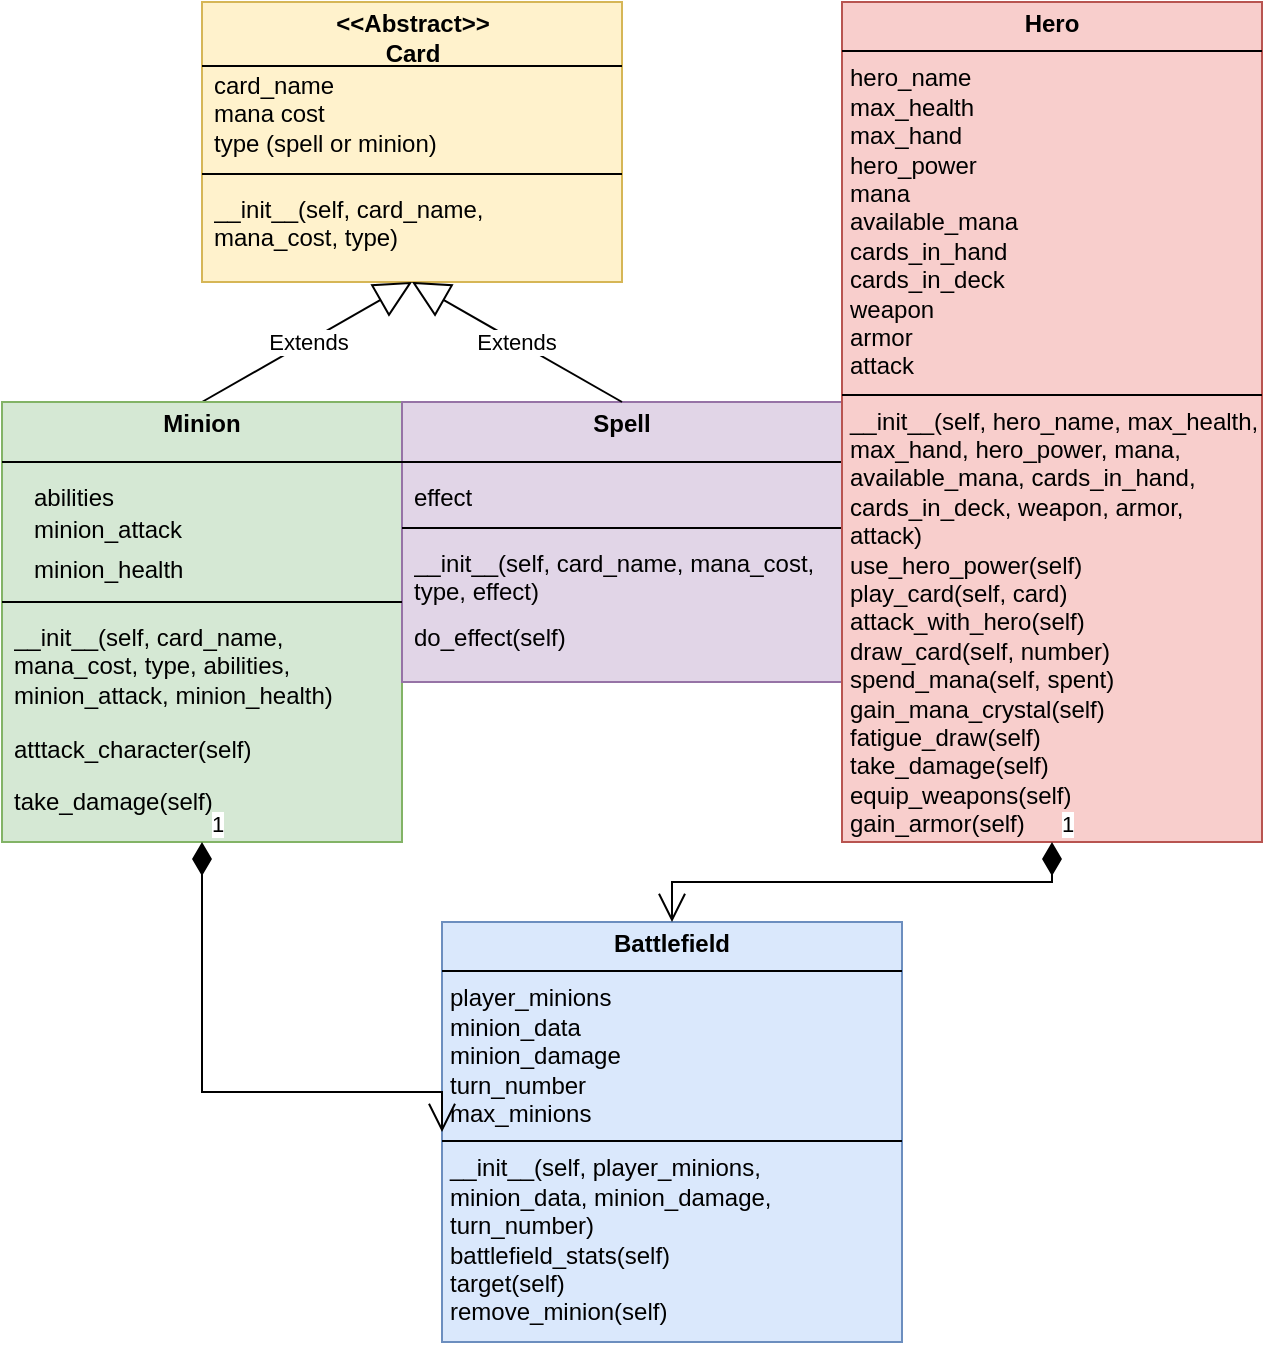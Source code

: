 <mxfile version="24.8.8">
  <diagram name="Page-1" id="e7e014a7-5840-1c2e-5031-d8a46d1fe8dd">
    <mxGraphModel dx="2316" dy="590" grid="1" gridSize="10" guides="1" tooltips="1" connect="1" arrows="1" fold="1" page="1" pageScale="1" pageWidth="1169" pageHeight="826" background="none" math="0" shadow="0">
      <root>
        <mxCell id="0" />
        <mxCell id="1" parent="0" />
        <mxCell id="hV2pkFC1rvaTdkJzAZX2-41" value="" style="rounded=0;whiteSpace=wrap;html=1;fillColor=#fff2cc;strokeColor=#d6b656;" vertex="1" parent="1">
          <mxGeometry x="60" y="40" width="210" height="140" as="geometry" />
        </mxCell>
        <mxCell id="hV2pkFC1rvaTdkJzAZX2-43" value="Extends" style="endArrow=block;endSize=16;endFill=0;html=1;rounded=0;exitX=0.5;exitY=0;exitDx=0;exitDy=0;entryX=0.5;entryY=1;entryDx=0;entryDy=0;" edge="1" parent="1" source="hV2pkFC1rvaTdkJzAZX2-47" target="hV2pkFC1rvaTdkJzAZX2-41">
          <mxGeometry width="160" relative="1" as="geometry">
            <mxPoint x="100" y="240" as="sourcePoint" />
            <mxPoint x="180" y="160" as="targetPoint" />
          </mxGeometry>
        </mxCell>
        <mxCell id="hV2pkFC1rvaTdkJzAZX2-44" value="&lt;div&gt;&amp;lt;&amp;lt;Abstract&amp;gt;&amp;gt;&lt;/div&gt;Card" style="text;align=center;fontStyle=1;verticalAlign=middle;spacingLeft=3;spacingRight=3;strokeColor=none;rotatable=0;points=[[0,0.5],[1,0.5]];portConstraint=eastwest;html=1;" vertex="1" parent="1">
          <mxGeometry x="125" y="40" width="80" height="36" as="geometry" />
        </mxCell>
        <mxCell id="hV2pkFC1rvaTdkJzAZX2-47" value="&lt;p style=&quot;margin:0px;margin-top:4px;text-align:center;&quot;&gt;&lt;b&gt;Minion&lt;/b&gt;&lt;/p&gt;" style="verticalAlign=top;align=left;overflow=fill;html=1;whiteSpace=wrap;fillColor=#d5e8d4;strokeColor=#82b366;" vertex="1" parent="1">
          <mxGeometry x="-40" y="240" width="200" height="220" as="geometry" />
        </mxCell>
        <mxCell id="hV2pkFC1rvaTdkJzAZX2-48" value="&lt;p style=&quot;margin:0px;margin-top:4px;text-align:center;&quot;&gt;&lt;b&gt;Spell&lt;/b&gt;&lt;/p&gt;" style="verticalAlign=top;align=left;overflow=fill;html=1;whiteSpace=wrap;fillColor=#e1d5e7;strokeColor=#9673a6;" vertex="1" parent="1">
          <mxGeometry x="160" y="240" width="220" height="140" as="geometry" />
        </mxCell>
        <mxCell id="hV2pkFC1rvaTdkJzAZX2-49" value="Extends" style="endArrow=block;endSize=16;endFill=0;html=1;rounded=0;exitX=0.5;exitY=0;exitDx=0;exitDy=0;entryX=0.5;entryY=1;entryDx=0;entryDy=0;" edge="1" parent="1" source="hV2pkFC1rvaTdkJzAZX2-48" target="hV2pkFC1rvaTdkJzAZX2-41">
          <mxGeometry width="160" relative="1" as="geometry">
            <mxPoint x="110" y="250" as="sourcePoint" />
            <mxPoint x="189.5" y="170" as="targetPoint" />
          </mxGeometry>
        </mxCell>
        <mxCell id="hV2pkFC1rvaTdkJzAZX2-50" value="" style="line;strokeWidth=1;fillColor=none;align=left;verticalAlign=middle;spacingTop=-1;spacingLeft=3;spacingRight=3;rotatable=0;labelPosition=right;points=[];portConstraint=eastwest;strokeColor=inherit;" vertex="1" parent="1">
          <mxGeometry x="60" y="68" width="210" height="8" as="geometry" />
        </mxCell>
        <mxCell id="hV2pkFC1rvaTdkJzAZX2-51" value="&lt;div&gt;&lt;span style=&quot;white-space: normal;&quot;&gt;card_name&lt;/span&gt;&lt;/div&gt;&lt;div&gt;&lt;span style=&quot;white-space: normal;&quot;&gt;mana cost&lt;/span&gt;&lt;/div&gt;&lt;div&gt;&lt;span style=&quot;white-space: normal;&quot;&gt;type (spell or minion)&lt;/span&gt;&lt;/div&gt;" style="text;strokeColor=none;fillColor=none;align=left;verticalAlign=top;spacingLeft=4;spacingRight=4;overflow=hidden;rotatable=0;points=[[0,0.5],[1,0.5]];portConstraint=eastwest;whiteSpace=wrap;html=1;" vertex="1" parent="1">
          <mxGeometry x="60" y="68" width="210" height="62" as="geometry" />
        </mxCell>
        <mxCell id="hV2pkFC1rvaTdkJzAZX2-52" value="" style="line;strokeWidth=1;fillColor=none;align=left;verticalAlign=middle;spacingTop=-1;spacingLeft=3;spacingRight=3;rotatable=0;labelPosition=right;points=[];portConstraint=eastwest;strokeColor=inherit;" vertex="1" parent="1">
          <mxGeometry x="60" y="122" width="210" height="8" as="geometry" />
        </mxCell>
        <mxCell id="hV2pkFC1rvaTdkJzAZX2-53" value="__init__(self, card_name, mana_cost, type)" style="text;strokeColor=none;fillColor=none;align=left;verticalAlign=top;spacingLeft=4;spacingRight=4;overflow=hidden;rotatable=0;points=[[0,0.5],[1,0.5]];portConstraint=eastwest;whiteSpace=wrap;html=1;" vertex="1" parent="1">
          <mxGeometry x="60" y="130" width="210" height="40" as="geometry" />
        </mxCell>
        <mxCell id="hV2pkFC1rvaTdkJzAZX2-54" value="" style="line;strokeWidth=1;fillColor=none;align=left;verticalAlign=middle;spacingTop=-1;spacingLeft=3;spacingRight=3;rotatable=0;labelPosition=right;points=[];portConstraint=eastwest;strokeColor=inherit;" vertex="1" parent="1">
          <mxGeometry x="-40" y="266" width="200" height="8" as="geometry" />
        </mxCell>
        <mxCell id="hV2pkFC1rvaTdkJzAZX2-55" value="abilities" style="text;strokeColor=none;fillColor=none;align=left;verticalAlign=top;spacingLeft=4;spacingRight=4;overflow=hidden;rotatable=0;points=[[0,0.5],[1,0.5]];portConstraint=eastwest;whiteSpace=wrap;html=1;" vertex="1" parent="1">
          <mxGeometry x="-30" y="274" width="100" height="26" as="geometry" />
        </mxCell>
        <mxCell id="hV2pkFC1rvaTdkJzAZX2-56" value="minion_attack" style="text;strokeColor=none;fillColor=none;align=left;verticalAlign=top;spacingLeft=4;spacingRight=4;overflow=hidden;rotatable=0;points=[[0,0.5],[1,0.5]];portConstraint=eastwest;whiteSpace=wrap;html=1;" vertex="1" parent="1">
          <mxGeometry x="-30" y="290" width="100" height="26" as="geometry" />
        </mxCell>
        <mxCell id="hV2pkFC1rvaTdkJzAZX2-57" value="minion_health" style="text;strokeColor=none;fillColor=none;align=left;verticalAlign=top;spacingLeft=4;spacingRight=4;overflow=hidden;rotatable=0;points=[[0,0.5],[1,0.5]];portConstraint=eastwest;whiteSpace=wrap;html=1;" vertex="1" parent="1">
          <mxGeometry x="-30" y="310" width="100" height="26" as="geometry" />
        </mxCell>
        <mxCell id="hV2pkFC1rvaTdkJzAZX2-59" value="" style="line;strokeWidth=1;fillColor=none;align=left;verticalAlign=middle;spacingTop=-1;spacingLeft=3;spacingRight=3;rotatable=0;labelPosition=right;points=[];portConstraint=eastwest;strokeColor=inherit;" vertex="1" parent="1">
          <mxGeometry x="-40" y="336" width="200" height="8" as="geometry" />
        </mxCell>
        <mxCell id="hV2pkFC1rvaTdkJzAZX2-60" value="__init__(self, card_name, mana_cost, type, abilities, minion_attack, minion_health)" style="text;strokeColor=none;fillColor=none;align=left;verticalAlign=top;spacingLeft=4;spacingRight=4;overflow=hidden;rotatable=0;points=[[0,0.5],[1,0.5]];portConstraint=eastwest;whiteSpace=wrap;html=1;" vertex="1" parent="1">
          <mxGeometry x="-40" y="344" width="200" height="56" as="geometry" />
        </mxCell>
        <mxCell id="hV2pkFC1rvaTdkJzAZX2-61" value="atttack_character(self)" style="text;strokeColor=none;fillColor=none;align=left;verticalAlign=top;spacingLeft=4;spacingRight=4;overflow=hidden;rotatable=0;points=[[0,0.5],[1,0.5]];portConstraint=eastwest;whiteSpace=wrap;html=1;" vertex="1" parent="1">
          <mxGeometry x="-40" y="400" width="140" height="26" as="geometry" />
        </mxCell>
        <mxCell id="hV2pkFC1rvaTdkJzAZX2-62" value="take_damage(self)" style="text;strokeColor=none;fillColor=none;align=left;verticalAlign=top;spacingLeft=4;spacingRight=4;overflow=hidden;rotatable=0;points=[[0,0.5],[1,0.5]];portConstraint=eastwest;whiteSpace=wrap;html=1;" vertex="1" parent="1">
          <mxGeometry x="-40" y="426" width="140" height="26" as="geometry" />
        </mxCell>
        <mxCell id="hV2pkFC1rvaTdkJzAZX2-63" value="" style="line;strokeWidth=1;fillColor=none;align=left;verticalAlign=middle;spacingTop=-1;spacingLeft=3;spacingRight=3;rotatable=0;labelPosition=right;points=[];portConstraint=eastwest;strokeColor=inherit;" vertex="1" parent="1">
          <mxGeometry x="160" y="266" width="220" height="8" as="geometry" />
        </mxCell>
        <mxCell id="hV2pkFC1rvaTdkJzAZX2-64" value="effect" style="text;strokeColor=none;fillColor=none;align=left;verticalAlign=top;spacingLeft=4;spacingRight=4;overflow=hidden;rotatable=0;points=[[0,0.5],[1,0.5]];portConstraint=eastwest;whiteSpace=wrap;html=1;" vertex="1" parent="1">
          <mxGeometry x="160" y="274" width="100" height="26" as="geometry" />
        </mxCell>
        <mxCell id="hV2pkFC1rvaTdkJzAZX2-65" value="" style="line;strokeWidth=1;fillColor=none;align=left;verticalAlign=middle;spacingTop=-1;spacingLeft=3;spacingRight=3;rotatable=0;labelPosition=right;points=[];portConstraint=eastwest;strokeColor=inherit;" vertex="1" parent="1">
          <mxGeometry x="160" y="299" width="220" height="8" as="geometry" />
        </mxCell>
        <mxCell id="hV2pkFC1rvaTdkJzAZX2-66" value="__init__(self, card_name, mana_cost, type, effect)" style="text;strokeColor=none;fillColor=none;align=left;verticalAlign=top;spacingLeft=4;spacingRight=4;overflow=hidden;rotatable=0;points=[[0,0.5],[1,0.5]];portConstraint=eastwest;whiteSpace=wrap;html=1;" vertex="1" parent="1">
          <mxGeometry x="160" y="307" width="220" height="43" as="geometry" />
        </mxCell>
        <mxCell id="hV2pkFC1rvaTdkJzAZX2-67" value="do_effect(self)" style="text;strokeColor=none;fillColor=none;align=left;verticalAlign=top;spacingLeft=4;spacingRight=4;overflow=hidden;rotatable=0;points=[[0,0.5],[1,0.5]];portConstraint=eastwest;whiteSpace=wrap;html=1;" vertex="1" parent="1">
          <mxGeometry x="160" y="344" width="100" height="26" as="geometry" />
        </mxCell>
        <mxCell id="hV2pkFC1rvaTdkJzAZX2-68" value="&lt;p style=&quot;margin:0px;margin-top:4px;text-align:center;&quot;&gt;&lt;b&gt;Battlefield&lt;/b&gt;&lt;/p&gt;&lt;hr size=&quot;1&quot; style=&quot;border-style:solid;&quot;&gt;&lt;p style=&quot;margin:0px;margin-left:4px;&quot;&gt;player_minions&lt;/p&gt;&lt;p style=&quot;margin:0px;margin-left:4px;&quot;&gt;minion_data&lt;/p&gt;&lt;p style=&quot;margin:0px;margin-left:4px;&quot;&gt;minion_damage&lt;/p&gt;&lt;p style=&quot;margin:0px;margin-left:4px;&quot;&gt;turn_number&lt;/p&gt;&lt;p style=&quot;margin:0px;margin-left:4px;&quot;&gt;max_minions&lt;/p&gt;&lt;hr size=&quot;1&quot; style=&quot;border-style:solid;&quot;&gt;&lt;p style=&quot;margin:0px;margin-left:4px;&quot;&gt;__init__(self, player_minions, minion_data, minion_damage, turn_number&lt;span style=&quot;background-color: initial;&quot;&gt;)&lt;/span&gt;&lt;/p&gt;&lt;p style=&quot;margin:0px;margin-left:4px;&quot;&gt;&lt;span style=&quot;background-color: initial;&quot;&gt;battlefield_stats(self)&lt;/span&gt;&lt;/p&gt;&lt;p style=&quot;margin:0px;margin-left:4px;&quot;&gt;&lt;span style=&quot;background-color: initial;&quot;&gt;target(self)&lt;/span&gt;&lt;/p&gt;&lt;p style=&quot;margin:0px;margin-left:4px;&quot;&gt;&lt;span style=&quot;background-color: initial;&quot;&gt;remove_minion(self)&lt;/span&gt;&lt;/p&gt;&lt;p style=&quot;margin:0px;margin-left:4px;&quot;&gt;&lt;span style=&quot;background-color: initial;&quot;&gt;&lt;br&gt;&lt;/span&gt;&lt;/p&gt;" style="verticalAlign=top;align=left;overflow=fill;html=1;whiteSpace=wrap;fillColor=#dae8fc;strokeColor=#6c8ebf;" vertex="1" parent="1">
          <mxGeometry x="180" y="500" width="230" height="210" as="geometry" />
        </mxCell>
        <mxCell id="hV2pkFC1rvaTdkJzAZX2-69" value="1" style="endArrow=open;html=1;endSize=12;startArrow=diamondThin;startSize=14;startFill=1;edgeStyle=orthogonalEdgeStyle;align=left;verticalAlign=bottom;rounded=0;exitX=0.5;exitY=1;exitDx=0;exitDy=0;entryX=0;entryY=0.5;entryDx=0;entryDy=0;" edge="1" parent="1" source="hV2pkFC1rvaTdkJzAZX2-47" target="hV2pkFC1rvaTdkJzAZX2-68">
          <mxGeometry x="-1" y="3" relative="1" as="geometry">
            <mxPoint x="60" y="470" as="sourcePoint" />
            <mxPoint x="180" y="535" as="targetPoint" />
            <Array as="points">
              <mxPoint x="60" y="585" />
            </Array>
          </mxGeometry>
        </mxCell>
        <mxCell id="hV2pkFC1rvaTdkJzAZX2-70" value="&lt;p style=&quot;margin:0px;margin-top:4px;text-align:center;&quot;&gt;&lt;b&gt;Hero&lt;/b&gt;&lt;/p&gt;&lt;hr size=&quot;1&quot; style=&quot;border-style:solid;&quot;&gt;&lt;p style=&quot;margin:0px;margin-left:4px;&quot;&gt;hero_name&lt;/p&gt;&lt;p style=&quot;margin:0px;margin-left:4px;&quot;&gt;max_health&lt;/p&gt;&lt;p style=&quot;margin:0px;margin-left:4px;&quot;&gt;max_hand&lt;/p&gt;&lt;p style=&quot;margin:0px;margin-left:4px;&quot;&gt;hero_power&lt;/p&gt;&lt;p style=&quot;margin:0px;margin-left:4px;&quot;&gt;mana&lt;/p&gt;&lt;p style=&quot;margin:0px;margin-left:4px;&quot;&gt;available_mana&lt;/p&gt;&lt;p style=&quot;margin:0px;margin-left:4px;&quot;&gt;cards_in_hand&lt;/p&gt;&lt;p style=&quot;margin:0px;margin-left:4px;&quot;&gt;cards_in_deck&lt;/p&gt;&lt;p style=&quot;margin:0px;margin-left:4px;&quot;&gt;weapon&lt;/p&gt;&lt;p style=&quot;margin:0px;margin-left:4px;&quot;&gt;armor&lt;/p&gt;&lt;p style=&quot;margin:0px;margin-left:4px;&quot;&gt;attack&lt;/p&gt;&lt;hr size=&quot;1&quot; style=&quot;border-style:solid;&quot;&gt;&lt;p style=&quot;margin:0px;margin-left:4px;&quot;&gt;__init__(self, hero_name, max_health, max_hand, hero_power, mana, available_mana, cards_in_hand, cards_in_deck, weapon, armor, attack)&lt;/p&gt;&lt;p style=&quot;margin:0px;margin-left:4px;&quot;&gt;use_hero_power(self)&lt;/p&gt;&lt;p style=&quot;margin:0px;margin-left:4px;&quot;&gt;play_card(self, card)&lt;/p&gt;&lt;p style=&quot;margin:0px;margin-left:4px;&quot;&gt;attack_with_hero(self)&lt;/p&gt;&lt;p style=&quot;margin:0px;margin-left:4px;&quot;&gt;draw_card(self, number)&lt;/p&gt;&lt;p style=&quot;margin:0px;margin-left:4px;&quot;&gt;spend_mana(self, spent)&lt;/p&gt;&lt;p style=&quot;margin:0px;margin-left:4px;&quot;&gt;gain_mana_crystal(self)&lt;/p&gt;&lt;p style=&quot;margin:0px;margin-left:4px;&quot;&gt;fatigue_draw(self)&lt;/p&gt;&lt;p style=&quot;margin:0px;margin-left:4px;&quot;&gt;take_damage(self)&lt;/p&gt;&lt;p style=&quot;margin:0px;margin-left:4px;&quot;&gt;equip_weapons(self)&lt;/p&gt;&lt;p style=&quot;margin:0px;margin-left:4px;&quot;&gt;gain_armor(self)&lt;/p&gt;" style="verticalAlign=top;align=left;overflow=fill;html=1;whiteSpace=wrap;fillColor=#f8cecc;strokeColor=#b85450;" vertex="1" parent="1">
          <mxGeometry x="380" y="40" width="210" height="420" as="geometry" />
        </mxCell>
        <mxCell id="hV2pkFC1rvaTdkJzAZX2-71" value="1" style="endArrow=open;html=1;endSize=12;startArrow=diamondThin;startSize=14;startFill=1;edgeStyle=orthogonalEdgeStyle;align=left;verticalAlign=bottom;rounded=0;exitX=0.5;exitY=1;exitDx=0;exitDy=0;entryX=0.5;entryY=0;entryDx=0;entryDy=0;" edge="1" parent="1" source="hV2pkFC1rvaTdkJzAZX2-70" target="hV2pkFC1rvaTdkJzAZX2-68">
          <mxGeometry x="-1" y="3" relative="1" as="geometry">
            <mxPoint x="480" y="380" as="sourcePoint" />
            <mxPoint x="640" y="380" as="targetPoint" />
          </mxGeometry>
        </mxCell>
      </root>
    </mxGraphModel>
  </diagram>
</mxfile>
